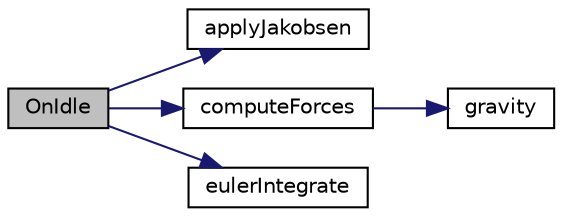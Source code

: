 digraph "OnIdle"
{
 // INTERACTIVE_SVG=YES
 // LATEX_PDF_SIZE
  edge [fontname="Helvetica",fontsize="10",labelfontname="Helvetica",labelfontsize="10"];
  node [fontname="Helvetica",fontsize="10",shape=record];
  rankdir="LR";
  Node1 [label="OnIdle",height=0.2,width=0.4,color="black", fillcolor="grey75", style="filled", fontcolor="black",tooltip=" "];
  Node1 -> Node2 [color="midnightblue",fontsize="10",style="solid",fontname="Helvetica"];
  Node2 [label="applyJakobsen",height=0.2,width=0.4,color="black", fillcolor="white", style="filled",URL="$main_8cpp.html#a7478ce480ba26d65da4d8646ac386b38",tooltip=" "];
  Node1 -> Node3 [color="midnightblue",fontsize="10",style="solid",fontname="Helvetica"];
  Node3 [label="computeForces",height=0.2,width=0.4,color="black", fillcolor="white", style="filled",URL="$main_8cpp.html#a572d3d87d67757b60819e7ace0285437",tooltip=" "];
  Node3 -> Node4 [color="midnightblue",fontsize="10",style="solid",fontname="Helvetica"];
  Node4 [label="gravity",height=0.2,width=0.4,color="black", fillcolor="white", style="filled",URL="$main_8cpp.html#ad265b53fa5830cc6f0de2b37a8e3e155",tooltip="Gravity force vector in International System of Units."];
  Node1 -> Node5 [color="midnightblue",fontsize="10",style="solid",fontname="Helvetica"];
  Node5 [label="eulerIntegrate",height=0.2,width=0.4,color="black", fillcolor="white", style="filled",URL="$main_8cpp.html#ab411e53c684bb97b4cad700d869fba50",tooltip=" "];
}
